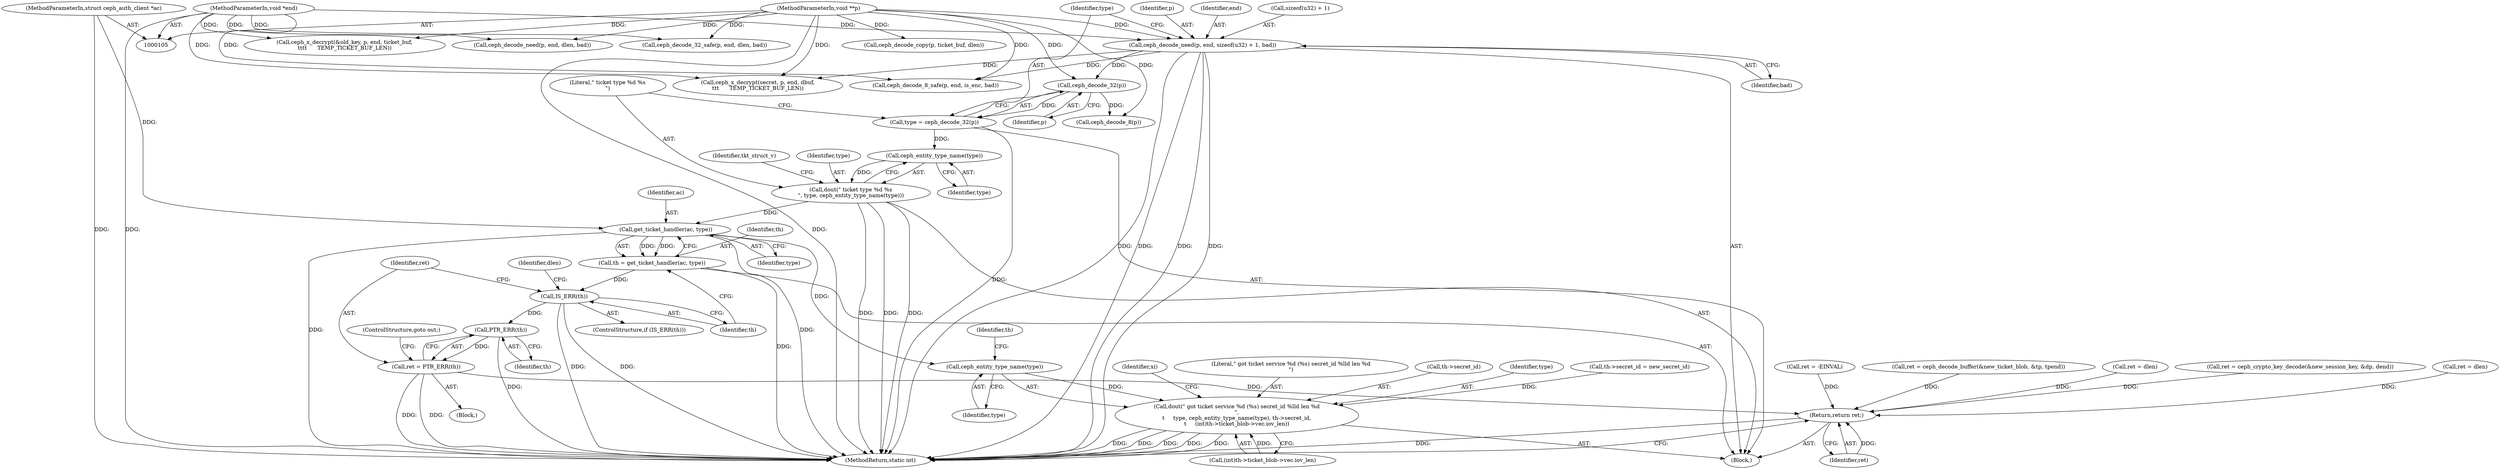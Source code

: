 digraph "0_linux_c27a3e4d667fdcad3db7b104f75659478e0c68d8_2@pointer" {
"1000166" [label="(Call,get_ticket_handler(ac, type))"];
"1000106" [label="(MethodParameterIn,struct ceph_auth_client *ac)"];
"1000150" [label="(Call,dout(\" ticket type %d %s\n\", type, ceph_entity_type_name(type)))"];
"1000153" [label="(Call,ceph_entity_type_name(type))"];
"1000146" [label="(Call,type = ceph_decode_32(p))"];
"1000148" [label="(Call,ceph_decode_32(p))"];
"1000138" [label="(Call,ceph_decode_need(p, end, sizeof(u32) + 1, bad))"];
"1000108" [label="(MethodParameterIn,void **p)"];
"1000109" [label="(MethodParameterIn,void *end)"];
"1000164" [label="(Call,th = get_ticket_handler(ac, type))"];
"1000170" [label="(Call,IS_ERR(th))"];
"1000175" [label="(Call,PTR_ERR(th))"];
"1000173" [label="(Call,ret = PTR_ERR(th))"];
"1000426" [label="(Return,return ret;)"];
"1000404" [label="(Call,ceph_entity_type_name(type))"];
"1000401" [label="(Call,dout(\" got ticket service %d (%s) secret_id %lld len %d\n\",\n\t     type, ceph_entity_type_name(type), th->secret_id,\n\t     (int)th->ticket_blob->vec.iov_len))"];
"1000108" [label="(MethodParameterIn,void **p)"];
"1000268" [label="(Call,ceph_decode_8_safe(p, end, is_enc, bad))"];
"1000109" [label="(MethodParameterIn,void *end)"];
"1000283" [label="(Call,ceph_x_decrypt(&old_key, p, end, ticket_buf,\n\t\t\t\t      TEMP_TICKET_BUF_LEN))"];
"1000401" [label="(Call,dout(\" got ticket service %d (%s) secret_id %lld len %d\n\",\n\t     type, ceph_entity_type_name(type), th->secret_id,\n\t     (int)th->ticket_blob->vec.iov_len))"];
"1000138" [label="(Call,ceph_decode_need(p, end, sizeof(u32) + 1, bad))"];
"1000106" [label="(MethodParameterIn,struct ceph_auth_client *ac)"];
"1000145" [label="(Identifier,bad)"];
"1000170" [label="(Call,IS_ERR(th))"];
"1000179" [label="(Identifier,dlen)"];
"1000405" [label="(Identifier,type)"];
"1000151" [label="(Literal,\" ticket type %d %s\n\")"];
"1000157" [label="(Call,ceph_decode_8(p))"];
"1000347" [label="(Call,ret = ceph_decode_buffer(&new_ticket_blob, &tp, tpend))"];
"1000167" [label="(Identifier,ac)"];
"1000295" [label="(Call,ret = dlen)"];
"1000402" [label="(Literal,\" got ticket service %d (%s) secret_id %lld len %d\n\")"];
"1000180" [label="(Call,ceph_x_decrypt(secret, p, end, dbuf,\n\t\t\t      TEMP_TICKET_BUF_LEN))"];
"1000166" [label="(Call,get_ticket_handler(ac, type))"];
"1000225" [label="(Call,ret = ceph_crypto_key_decode(&new_session_key, &dp, dend))"];
"1000174" [label="(Identifier,ret)"];
"1000426" [label="(Return,return ret;)"];
"1000311" [label="(Call,ceph_decode_need(p, end, dlen, bad))"];
"1000141" [label="(Call,sizeof(u32) + 1)"];
"1000407" [label="(Identifier,th)"];
"1000173" [label="(Call,ret = PTR_ERR(th))"];
"1000191" [label="(Call,ret = dlen)"];
"1000427" [label="(Identifier,ret)"];
"1000147" [label="(Identifier,type)"];
"1000168" [label="(Identifier,type)"];
"1000156" [label="(Identifier,tkt_struct_v)"];
"1000150" [label="(Call,dout(\" ticket type %d %s\n\", type, ceph_entity_type_name(type)))"];
"1000434" [label="(MethodReturn,static int)"];
"1000152" [label="(Identifier,type)"];
"1000176" [label="(Identifier,th)"];
"1000406" [label="(Call,th->secret_id)"];
"1000112" [label="(Block,)"];
"1000306" [label="(Call,ceph_decode_32_safe(p, end, dlen, bad))"];
"1000165" [label="(Identifier,th)"];
"1000149" [label="(Identifier,p)"];
"1000175" [label="(Call,PTR_ERR(th))"];
"1000172" [label="(Block,)"];
"1000403" [label="(Identifier,type)"];
"1000404" [label="(Call,ceph_entity_type_name(type))"];
"1000177" [label="(ControlStructure,goto out;)"];
"1000316" [label="(Call,ceph_decode_copy(p, ticket_buf, dlen))"];
"1000148" [label="(Call,ceph_decode_32(p))"];
"1000139" [label="(Identifier,p)"];
"1000171" [label="(Identifier,th)"];
"1000164" [label="(Call,th = get_ticket_handler(ac, type))"];
"1000154" [label="(Identifier,type)"];
"1000169" [label="(ControlStructure,if (IS_ERR(th)))"];
"1000429" [label="(Call,ret = -EINVAL)"];
"1000386" [label="(Call,th->secret_id = new_secret_id)"];
"1000146" [label="(Call,type = ceph_decode_32(p))"];
"1000409" [label="(Call,(int)th->ticket_blob->vec.iov_len)"];
"1000153" [label="(Call,ceph_entity_type_name(type))"];
"1000140" [label="(Identifier,end)"];
"1000420" [label="(Identifier,xi)"];
"1000166" -> "1000164"  [label="AST: "];
"1000166" -> "1000168"  [label="CFG: "];
"1000167" -> "1000166"  [label="AST: "];
"1000168" -> "1000166"  [label="AST: "];
"1000164" -> "1000166"  [label="CFG: "];
"1000166" -> "1000434"  [label="DDG: "];
"1000166" -> "1000434"  [label="DDG: "];
"1000166" -> "1000164"  [label="DDG: "];
"1000166" -> "1000164"  [label="DDG: "];
"1000106" -> "1000166"  [label="DDG: "];
"1000150" -> "1000166"  [label="DDG: "];
"1000166" -> "1000404"  [label="DDG: "];
"1000106" -> "1000105"  [label="AST: "];
"1000106" -> "1000434"  [label="DDG: "];
"1000150" -> "1000112"  [label="AST: "];
"1000150" -> "1000153"  [label="CFG: "];
"1000151" -> "1000150"  [label="AST: "];
"1000152" -> "1000150"  [label="AST: "];
"1000153" -> "1000150"  [label="AST: "];
"1000156" -> "1000150"  [label="CFG: "];
"1000150" -> "1000434"  [label="DDG: "];
"1000150" -> "1000434"  [label="DDG: "];
"1000150" -> "1000434"  [label="DDG: "];
"1000153" -> "1000150"  [label="DDG: "];
"1000153" -> "1000154"  [label="CFG: "];
"1000154" -> "1000153"  [label="AST: "];
"1000146" -> "1000153"  [label="DDG: "];
"1000146" -> "1000112"  [label="AST: "];
"1000146" -> "1000148"  [label="CFG: "];
"1000147" -> "1000146"  [label="AST: "];
"1000148" -> "1000146"  [label="AST: "];
"1000151" -> "1000146"  [label="CFG: "];
"1000146" -> "1000434"  [label="DDG: "];
"1000148" -> "1000146"  [label="DDG: "];
"1000148" -> "1000149"  [label="CFG: "];
"1000149" -> "1000148"  [label="AST: "];
"1000138" -> "1000148"  [label="DDG: "];
"1000108" -> "1000148"  [label="DDG: "];
"1000148" -> "1000157"  [label="DDG: "];
"1000138" -> "1000112"  [label="AST: "];
"1000138" -> "1000145"  [label="CFG: "];
"1000139" -> "1000138"  [label="AST: "];
"1000140" -> "1000138"  [label="AST: "];
"1000141" -> "1000138"  [label="AST: "];
"1000145" -> "1000138"  [label="AST: "];
"1000147" -> "1000138"  [label="CFG: "];
"1000138" -> "1000434"  [label="DDG: "];
"1000138" -> "1000434"  [label="DDG: "];
"1000138" -> "1000434"  [label="DDG: "];
"1000138" -> "1000434"  [label="DDG: "];
"1000108" -> "1000138"  [label="DDG: "];
"1000109" -> "1000138"  [label="DDG: "];
"1000138" -> "1000180"  [label="DDG: "];
"1000138" -> "1000268"  [label="DDG: "];
"1000108" -> "1000105"  [label="AST: "];
"1000108" -> "1000434"  [label="DDG: "];
"1000108" -> "1000157"  [label="DDG: "];
"1000108" -> "1000180"  [label="DDG: "];
"1000108" -> "1000268"  [label="DDG: "];
"1000108" -> "1000283"  [label="DDG: "];
"1000108" -> "1000306"  [label="DDG: "];
"1000108" -> "1000311"  [label="DDG: "];
"1000108" -> "1000316"  [label="DDG: "];
"1000109" -> "1000105"  [label="AST: "];
"1000109" -> "1000434"  [label="DDG: "];
"1000109" -> "1000180"  [label="DDG: "];
"1000109" -> "1000268"  [label="DDG: "];
"1000109" -> "1000283"  [label="DDG: "];
"1000109" -> "1000306"  [label="DDG: "];
"1000109" -> "1000311"  [label="DDG: "];
"1000164" -> "1000112"  [label="AST: "];
"1000165" -> "1000164"  [label="AST: "];
"1000171" -> "1000164"  [label="CFG: "];
"1000164" -> "1000434"  [label="DDG: "];
"1000164" -> "1000170"  [label="DDG: "];
"1000170" -> "1000169"  [label="AST: "];
"1000170" -> "1000171"  [label="CFG: "];
"1000171" -> "1000170"  [label="AST: "];
"1000174" -> "1000170"  [label="CFG: "];
"1000179" -> "1000170"  [label="CFG: "];
"1000170" -> "1000434"  [label="DDG: "];
"1000170" -> "1000434"  [label="DDG: "];
"1000170" -> "1000175"  [label="DDG: "];
"1000175" -> "1000173"  [label="AST: "];
"1000175" -> "1000176"  [label="CFG: "];
"1000176" -> "1000175"  [label="AST: "];
"1000173" -> "1000175"  [label="CFG: "];
"1000175" -> "1000434"  [label="DDG: "];
"1000175" -> "1000173"  [label="DDG: "];
"1000173" -> "1000172"  [label="AST: "];
"1000174" -> "1000173"  [label="AST: "];
"1000177" -> "1000173"  [label="CFG: "];
"1000173" -> "1000434"  [label="DDG: "];
"1000173" -> "1000434"  [label="DDG: "];
"1000173" -> "1000426"  [label="DDG: "];
"1000426" -> "1000112"  [label="AST: "];
"1000426" -> "1000427"  [label="CFG: "];
"1000427" -> "1000426"  [label="AST: "];
"1000434" -> "1000426"  [label="CFG: "];
"1000426" -> "1000434"  [label="DDG: "];
"1000427" -> "1000426"  [label="DDG: "];
"1000295" -> "1000426"  [label="DDG: "];
"1000225" -> "1000426"  [label="DDG: "];
"1000347" -> "1000426"  [label="DDG: "];
"1000429" -> "1000426"  [label="DDG: "];
"1000191" -> "1000426"  [label="DDG: "];
"1000404" -> "1000401"  [label="AST: "];
"1000404" -> "1000405"  [label="CFG: "];
"1000405" -> "1000404"  [label="AST: "];
"1000407" -> "1000404"  [label="CFG: "];
"1000404" -> "1000401"  [label="DDG: "];
"1000401" -> "1000112"  [label="AST: "];
"1000401" -> "1000409"  [label="CFG: "];
"1000402" -> "1000401"  [label="AST: "];
"1000403" -> "1000401"  [label="AST: "];
"1000406" -> "1000401"  [label="AST: "];
"1000409" -> "1000401"  [label="AST: "];
"1000420" -> "1000401"  [label="CFG: "];
"1000401" -> "1000434"  [label="DDG: "];
"1000401" -> "1000434"  [label="DDG: "];
"1000401" -> "1000434"  [label="DDG: "];
"1000401" -> "1000434"  [label="DDG: "];
"1000401" -> "1000434"  [label="DDG: "];
"1000386" -> "1000401"  [label="DDG: "];
"1000409" -> "1000401"  [label="DDG: "];
}
